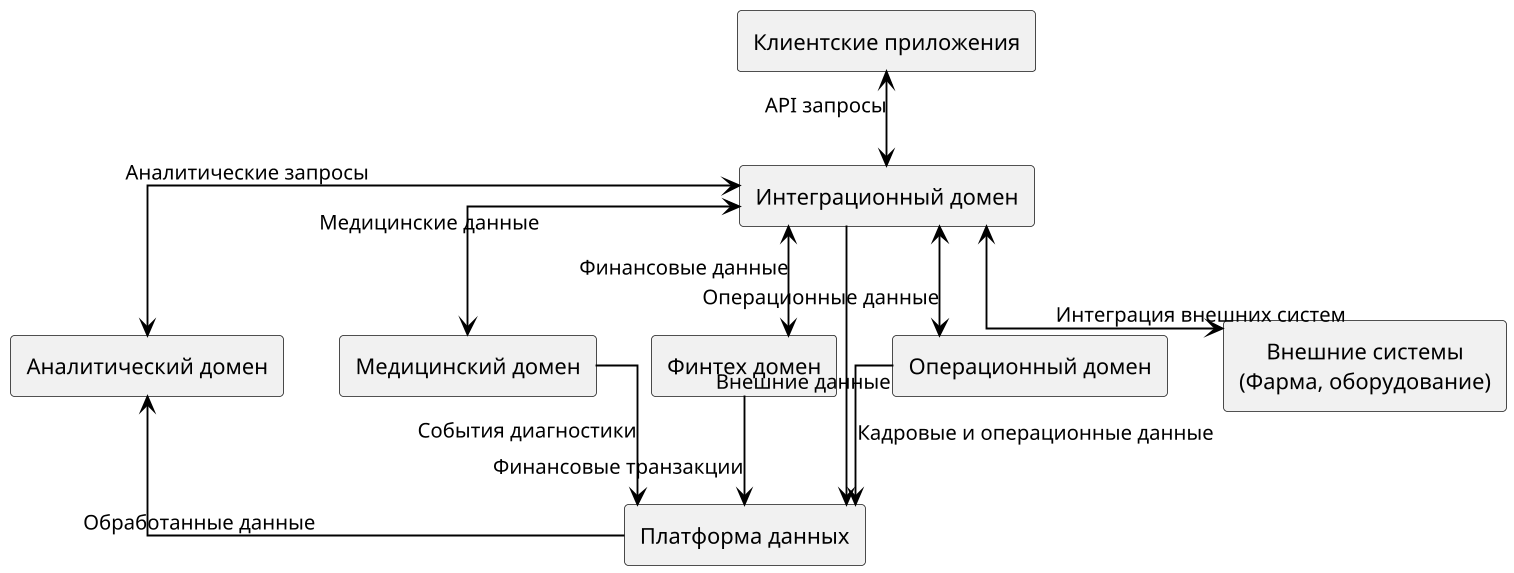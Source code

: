 @startuml
skinparam monochrome true
skinparam dpi 150
skinparam defaultTextAlignment center
skinparam ArrowColor Black
skinparam ArrowThickness 1.2
skinparam linetype ortho

rectangle "Медицинский домен" as Healthcare
rectangle "Финтех домен" as Fintech
rectangle "Аналитический домен" as Analytics
rectangle "Операционный домен" as Operations
rectangle "Интеграционный домен" as Integration

rectangle "Внешние системы\n(Фарма, оборудование)" as External
rectangle "Клиентские приложения" as Clients

rectangle "Платформа данных" as DataPlatform

Integration <--> Healthcare : Медицинские данные
Integration <--> Fintech : Финансовые данные
Integration <--> Operations : Операционные данные
Integration <--> Analytics : Аналитические запросы

Healthcare -down-> DataPlatform : События диагностики
Fintech -down-> DataPlatform : Финансовые транзакции
Operations -down-> DataPlatform : Кадровые и операционные данные

DataPlatform -up-> Analytics : Обработанные данные

Integration <--> External : Интеграция внешних систем
Integration --> DataPlatform : Внешние данные

Clients <--> Integration : API запросы

@enduml